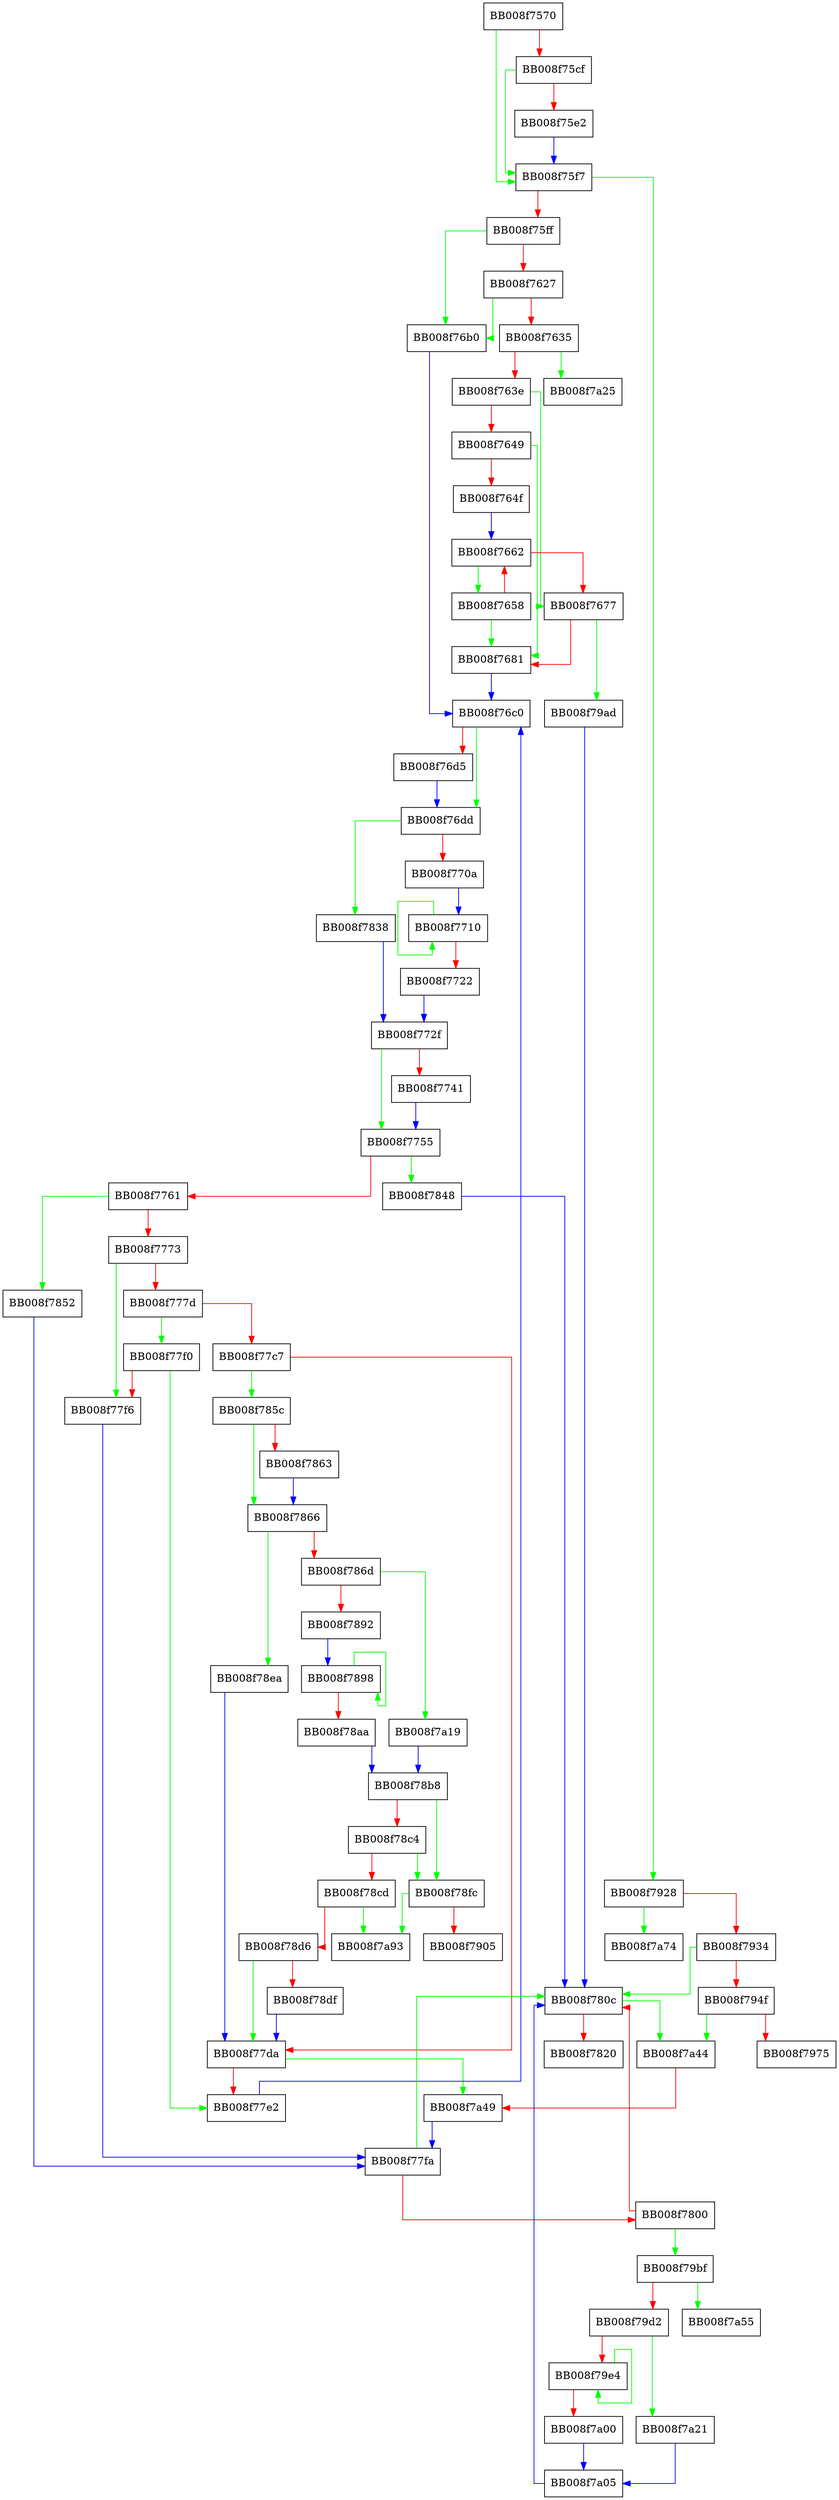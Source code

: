 digraph __gconv_transform_internal_ucs4 {
  node [shape="box"];
  graph [splines=ortho];
  BB008f7570 -> BB008f75f7 [color="green"];
  BB008f7570 -> BB008f75cf [color="red"];
  BB008f75cf -> BB008f75f7 [color="green"];
  BB008f75cf -> BB008f75e2 [color="red"];
  BB008f75e2 -> BB008f75f7 [color="blue"];
  BB008f75f7 -> BB008f7928 [color="green"];
  BB008f75f7 -> BB008f75ff [color="red"];
  BB008f75ff -> BB008f76b0 [color="green"];
  BB008f75ff -> BB008f7627 [color="red"];
  BB008f7627 -> BB008f76b0 [color="green"];
  BB008f7627 -> BB008f7635 [color="red"];
  BB008f7635 -> BB008f7a25 [color="green"];
  BB008f7635 -> BB008f763e [color="red"];
  BB008f763e -> BB008f7677 [color="green"];
  BB008f763e -> BB008f7649 [color="red"];
  BB008f7649 -> BB008f7681 [color="green"];
  BB008f7649 -> BB008f764f [color="red"];
  BB008f764f -> BB008f7662 [color="blue"];
  BB008f7658 -> BB008f7681 [color="green"];
  BB008f7658 -> BB008f7662 [color="red"];
  BB008f7662 -> BB008f7658 [color="green"];
  BB008f7662 -> BB008f7677 [color="red"];
  BB008f7677 -> BB008f79ad [color="green"];
  BB008f7677 -> BB008f7681 [color="red"];
  BB008f7681 -> BB008f76c0 [color="blue"];
  BB008f76b0 -> BB008f76c0 [color="blue"];
  BB008f76c0 -> BB008f76dd [color="green"];
  BB008f76c0 -> BB008f76d5 [color="red"];
  BB008f76d5 -> BB008f76dd [color="blue"];
  BB008f76dd -> BB008f7838 [color="green"];
  BB008f76dd -> BB008f770a [color="red"];
  BB008f770a -> BB008f7710 [color="blue"];
  BB008f7710 -> BB008f7710 [color="green"];
  BB008f7710 -> BB008f7722 [color="red"];
  BB008f7722 -> BB008f772f [color="blue"];
  BB008f772f -> BB008f7755 [color="green"];
  BB008f772f -> BB008f7741 [color="red"];
  BB008f7741 -> BB008f7755 [color="blue"];
  BB008f7755 -> BB008f7848 [color="green"];
  BB008f7755 -> BB008f7761 [color="red"];
  BB008f7761 -> BB008f7852 [color="green"];
  BB008f7761 -> BB008f7773 [color="red"];
  BB008f7773 -> BB008f77f6 [color="green"];
  BB008f7773 -> BB008f777d [color="red"];
  BB008f777d -> BB008f77f0 [color="green"];
  BB008f777d -> BB008f77c7 [color="red"];
  BB008f77c7 -> BB008f785c [color="green"];
  BB008f77c7 -> BB008f77da [color="red"];
  BB008f77da -> BB008f7a49 [color="green"];
  BB008f77da -> BB008f77e2 [color="red"];
  BB008f77e2 -> BB008f76c0 [color="blue"];
  BB008f77f0 -> BB008f77e2 [color="green"];
  BB008f77f0 -> BB008f77f6 [color="red"];
  BB008f77f6 -> BB008f77fa [color="blue"];
  BB008f77fa -> BB008f780c [color="green"];
  BB008f77fa -> BB008f7800 [color="red"];
  BB008f7800 -> BB008f79bf [color="green"];
  BB008f7800 -> BB008f780c [color="red"];
  BB008f780c -> BB008f7a44 [color="green"];
  BB008f780c -> BB008f7820 [color="red"];
  BB008f7838 -> BB008f772f [color="blue"];
  BB008f7848 -> BB008f780c [color="blue"];
  BB008f7852 -> BB008f77fa [color="blue"];
  BB008f785c -> BB008f7866 [color="green"];
  BB008f785c -> BB008f7863 [color="red"];
  BB008f7863 -> BB008f7866 [color="blue"];
  BB008f7866 -> BB008f78ea [color="green"];
  BB008f7866 -> BB008f786d [color="red"];
  BB008f786d -> BB008f7a19 [color="green"];
  BB008f786d -> BB008f7892 [color="red"];
  BB008f7892 -> BB008f7898 [color="blue"];
  BB008f7898 -> BB008f7898 [color="green"];
  BB008f7898 -> BB008f78aa [color="red"];
  BB008f78aa -> BB008f78b8 [color="blue"];
  BB008f78b8 -> BB008f78fc [color="green"];
  BB008f78b8 -> BB008f78c4 [color="red"];
  BB008f78c4 -> BB008f78fc [color="green"];
  BB008f78c4 -> BB008f78cd [color="red"];
  BB008f78cd -> BB008f7a93 [color="green"];
  BB008f78cd -> BB008f78d6 [color="red"];
  BB008f78d6 -> BB008f77da [color="green"];
  BB008f78d6 -> BB008f78df [color="red"];
  BB008f78df -> BB008f77da [color="blue"];
  BB008f78ea -> BB008f77da [color="blue"];
  BB008f78fc -> BB008f7a93 [color="green"];
  BB008f78fc -> BB008f7905 [color="red"];
  BB008f7928 -> BB008f7a74 [color="green"];
  BB008f7928 -> BB008f7934 [color="red"];
  BB008f7934 -> BB008f780c [color="green"];
  BB008f7934 -> BB008f794f [color="red"];
  BB008f794f -> BB008f7a44 [color="green"];
  BB008f794f -> BB008f7975 [color="red"];
  BB008f79ad -> BB008f780c [color="blue"];
  BB008f79bf -> BB008f7a55 [color="green"];
  BB008f79bf -> BB008f79d2 [color="red"];
  BB008f79d2 -> BB008f7a21 [color="green"];
  BB008f79d2 -> BB008f79e4 [color="red"];
  BB008f79e4 -> BB008f79e4 [color="green"];
  BB008f79e4 -> BB008f7a00 [color="red"];
  BB008f7a00 -> BB008f7a05 [color="blue"];
  BB008f7a05 -> BB008f780c [color="blue"];
  BB008f7a19 -> BB008f78b8 [color="blue"];
  BB008f7a21 -> BB008f7a05 [color="blue"];
  BB008f7a44 -> BB008f7a49 [color="red"];
  BB008f7a49 -> BB008f77fa [color="blue"];
}